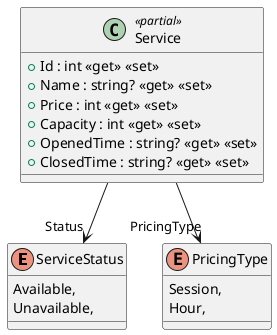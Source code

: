 @startuml
enum ServiceStatus {
    Available,
    Unavailable,
}
enum PricingType {
    Session,
    Hour,
}
class Service <<partial>> {
    + Id : int <<get>> <<set>>
    + Name : string? <<get>> <<set>>
    + Price : int <<get>> <<set>>
    + Capacity : int <<get>> <<set>>
    + OpenedTime : string? <<get>> <<set>>
    + ClosedTime : string? <<get>> <<set>>
}
Service --> "PricingType" PricingType
Service --> "Status" ServiceStatus
@enduml
